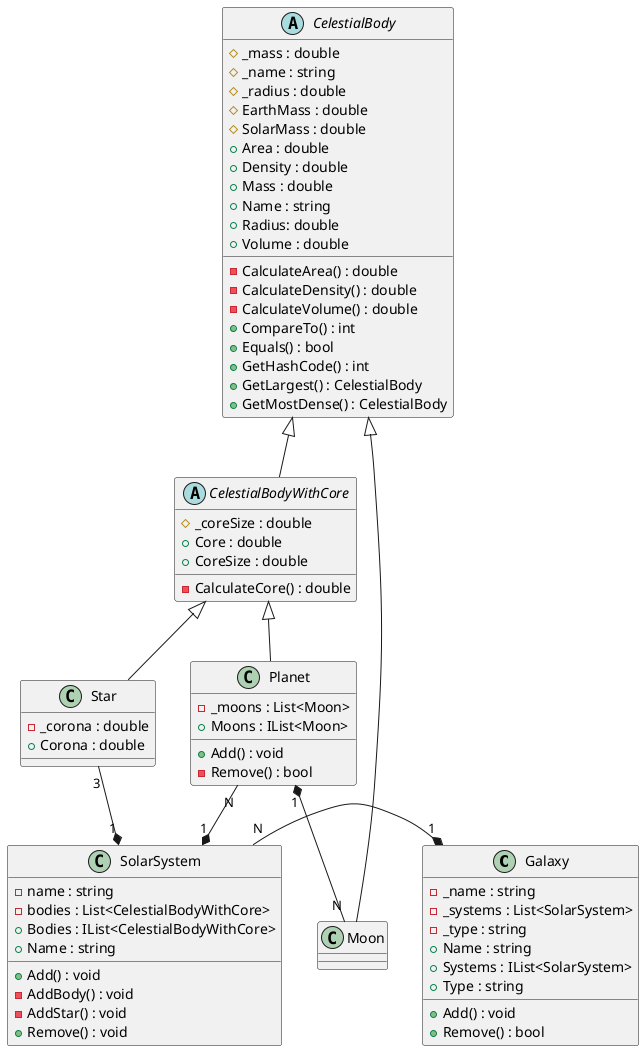 @startuml
together {
class Galaxy {
-_name : string
-_systems : List<SolarSystem>
-_type : string
+Name : string
+Systems : IList<SolarSystem>
+Type : string
+Add() : void
+Remove() : bool
}

class SolarSystem {
-name : string
-bodies : List<CelestialBodyWithCore>
+Bodies : IList<CelestialBodyWithCore>
+Name : string
+Add() : void
-AddBody() : void
-AddStar() : void
+Remove() : void
}
}

abstract class CelestialBody {
#_mass : double
#_name : string
#_radius : double
#EarthMass : double
#SolarMass : double
+Area : double
+Density : double
+Mass : double
+Name : string
+Radius: double
+Volume : double
-CalculateArea() : double
-CalculateDensity() : double
-CalculateVolume() : double
+CompareTo() : int
+Equals() : bool
+GetHashCode() : int
+GetLargest() : CelestialBody
+GetMostDense() : CelestialBody
}

abstract class CelestialBodyWithCore extends CelestialBody {
#_coreSize : double
+Core : double
+CoreSize : double
-CalculateCore() : double
}

together {
class Star extends CelestialBodyWithCore {
-_corona : double
+Corona : double
}

class Planet extends CelestialBodyWithCore {
-_moons : List<Moon>
+Moons : IList<Moon>
+Add() : void
-Remove() : bool
}

class Moon extends CelestialBody {
}
}

Planet "1" *-- "N" Moon
SolarSystem "1" *-up- "N" Planet
SolarSystem "1" *-up- "3" Star
Galaxy "1" *-left- "N" SolarSystem
@enduml